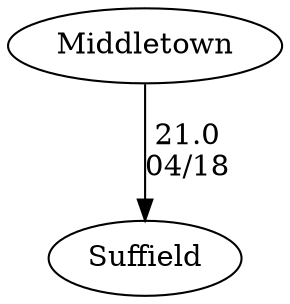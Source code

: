 digraph girls1foursMiddletown {Middletown [URL="girls1foursMiddletownMiddletown.html"];Suffield [URL="girls1foursMiddletownSuffield.html"];Middletown -> Suffield[label="21.0
04/18", weight="79", tooltip="NEIRA Girls Fours,Suffield Academy vs. Middletown			
Distance: 1500 Conditions: Variety Girls 1
coxed 4s
strong tail current, modern head wind, moderate chop.
None", URL="https://www.row2k.com/results/resultspage.cfm?UID=2AFDF758778B38E961BC1C1092DCA2B8&cat=1", random="random"]}
